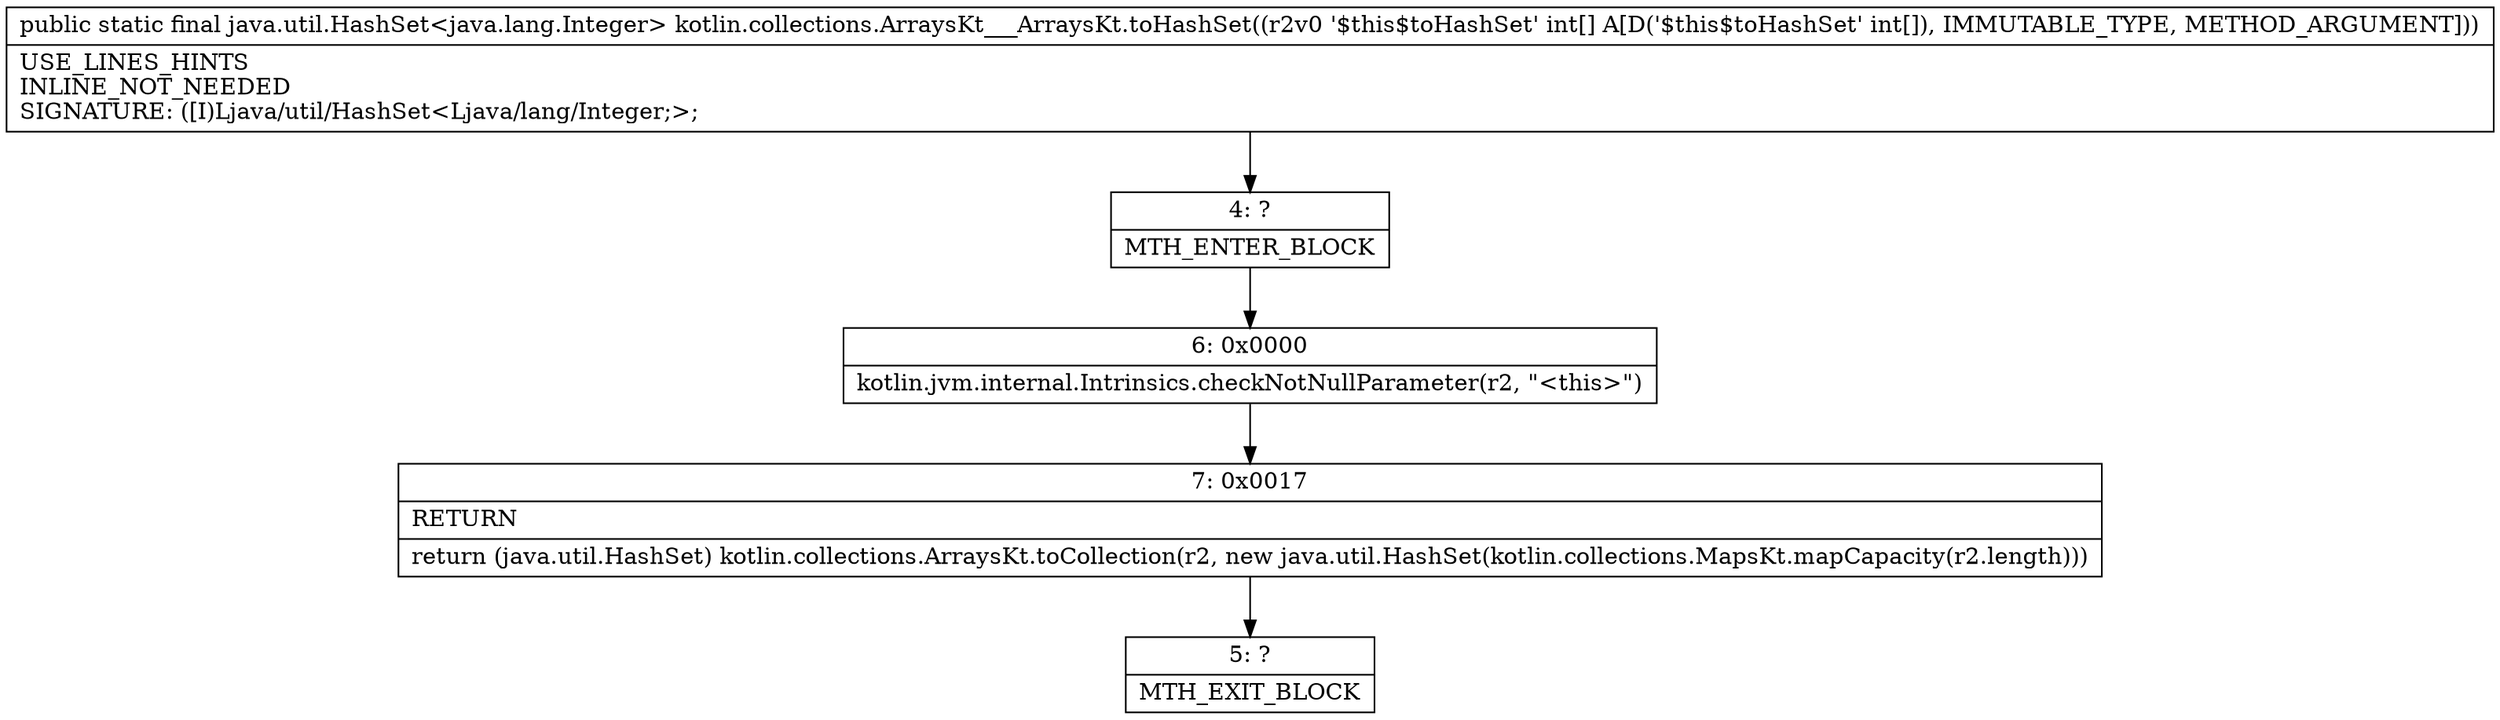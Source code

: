 digraph "CFG forkotlin.collections.ArraysKt___ArraysKt.toHashSet([I)Ljava\/util\/HashSet;" {
Node_4 [shape=record,label="{4\:\ ?|MTH_ENTER_BLOCK\l}"];
Node_6 [shape=record,label="{6\:\ 0x0000|kotlin.jvm.internal.Intrinsics.checkNotNullParameter(r2, \"\<this\>\")\l}"];
Node_7 [shape=record,label="{7\:\ 0x0017|RETURN\l|return (java.util.HashSet) kotlin.collections.ArraysKt.toCollection(r2, new java.util.HashSet(kotlin.collections.MapsKt.mapCapacity(r2.length)))\l}"];
Node_5 [shape=record,label="{5\:\ ?|MTH_EXIT_BLOCK\l}"];
MethodNode[shape=record,label="{public static final java.util.HashSet\<java.lang.Integer\> kotlin.collections.ArraysKt___ArraysKt.toHashSet((r2v0 '$this$toHashSet' int[] A[D('$this$toHashSet' int[]), IMMUTABLE_TYPE, METHOD_ARGUMENT]))  | USE_LINES_HINTS\lINLINE_NOT_NEEDED\lSIGNATURE: ([I)Ljava\/util\/HashSet\<Ljava\/lang\/Integer;\>;\l}"];
MethodNode -> Node_4;Node_4 -> Node_6;
Node_6 -> Node_7;
Node_7 -> Node_5;
}

